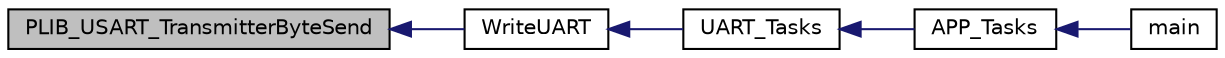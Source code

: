 digraph "PLIB_USART_TransmitterByteSend"
{
  edge [fontname="Helvetica",fontsize="10",labelfontname="Helvetica",labelfontsize="10"];
  node [fontname="Helvetica",fontsize="10",shape=record];
  rankdir="LR";
  Node1622 [label="PLIB_USART_TransmitterByteSend",height=0.2,width=0.4,color="black", fillcolor="grey75", style="filled", fontcolor="black"];
  Node1622 -> Node1623 [dir="back",color="midnightblue",fontsize="10",style="solid",fontname="Helvetica"];
  Node1623 [label="WriteUART",height=0.2,width=0.4,color="black", fillcolor="white", style="filled",URL="$_u_a_r_t_8c.html#a04847dad9f416306723e78f9a048bfd1"];
  Node1623 -> Node1624 [dir="back",color="midnightblue",fontsize="10",style="solid",fontname="Helvetica"];
  Node1624 [label="UART_Tasks",height=0.2,width=0.4,color="black", fillcolor="white", style="filled",URL="$_u_a_r_t_8c.html#aab7c894c540f5df89f5dc640f0379953"];
  Node1624 -> Node1625 [dir="back",color="midnightblue",fontsize="10",style="solid",fontname="Helvetica"];
  Node1625 [label="APP_Tasks",height=0.2,width=0.4,color="black", fillcolor="white", style="filled",URL="$inszt__wl__sps_8c.html#a859aee46b660cfee47cfd45ce08f6862"];
  Node1625 -> Node1626 [dir="back",color="midnightblue",fontsize="10",style="solid",fontname="Helvetica"];
  Node1626 [label="main",height=0.2,width=0.4,color="black", fillcolor="white", style="filled",URL="$main_8c.html#a840291bc02cba5474a4cb46a9b9566fe"];
}
